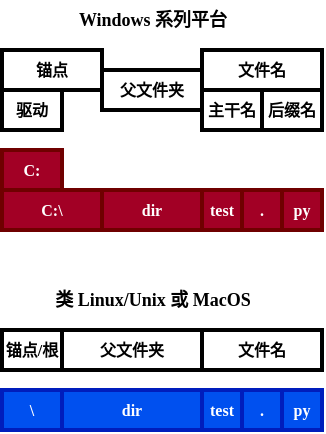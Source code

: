 <mxfile version="22.1.2" type="device">
  <diagram name="第 1 页" id="ABTM-sAJT_RgifywPAnr">
    <mxGraphModel dx="331" dy="339" grid="1" gridSize="10" guides="1" tooltips="1" connect="1" arrows="1" fold="1" page="1" pageScale="1" pageWidth="10000" pageHeight="10000" math="0" shadow="0">
      <root>
        <mxCell id="0" />
        <mxCell id="1" parent="0" />
        <mxCell id="vkOLtRYS2ULus6jTA5ll-1" value="驱动" style="whiteSpace=wrap;html=1;fontStyle=1;fontFamily=Comic Sans MS;strokeWidth=2;fontSize=8;" vertex="1" parent="1">
          <mxGeometry x="200" y="1160" width="30" height="20" as="geometry" />
        </mxCell>
        <mxCell id="vkOLtRYS2ULus6jTA5ll-7" value="锚点" style="whiteSpace=wrap;html=1;fontStyle=1;fontFamily=Comic Sans MS;strokeWidth=2;fontSize=8;" vertex="1" parent="1">
          <mxGeometry x="200" y="1140" width="50" height="20" as="geometry" />
        </mxCell>
        <mxCell id="vkOLtRYS2ULus6jTA5ll-8" value="父文件夹" style="whiteSpace=wrap;html=1;fontStyle=1;fontFamily=Comic Sans MS;strokeWidth=2;fontSize=8;" vertex="1" parent="1">
          <mxGeometry x="250" y="1150" width="50" height="20" as="geometry" />
        </mxCell>
        <mxCell id="vkOLtRYS2ULus6jTA5ll-9" value="文件名" style="whiteSpace=wrap;html=1;fontStyle=1;fontFamily=Comic Sans MS;strokeWidth=2;fontSize=8;" vertex="1" parent="1">
          <mxGeometry x="300" y="1140" width="60" height="20" as="geometry" />
        </mxCell>
        <mxCell id="vkOLtRYS2ULus6jTA5ll-10" value="主干名" style="whiteSpace=wrap;html=1;fontStyle=1;fontFamily=Comic Sans MS;strokeWidth=2;fontSize=8;" vertex="1" parent="1">
          <mxGeometry x="300" y="1160" width="30" height="20" as="geometry" />
        </mxCell>
        <mxCell id="vkOLtRYS2ULus6jTA5ll-11" value="后缀名" style="whiteSpace=wrap;html=1;fontStyle=1;fontFamily=Comic Sans MS;strokeWidth=2;fontSize=8;" vertex="1" parent="1">
          <mxGeometry x="330" y="1160" width="30" height="20" as="geometry" />
        </mxCell>
        <mxCell id="vkOLtRYS2ULus6jTA5ll-13" value="C:" style="whiteSpace=wrap;html=1;fontStyle=1;fontFamily=Comic Sans MS;strokeWidth=2;fontSize=8;fillColor=#a20025;fontColor=#ffffff;strokeColor=#6F0000;" vertex="1" parent="1">
          <mxGeometry x="200" y="1190" width="30" height="20" as="geometry" />
        </mxCell>
        <mxCell id="vkOLtRYS2ULus6jTA5ll-14" value="C:\" style="whiteSpace=wrap;html=1;fontStyle=1;fontFamily=Comic Sans MS;strokeWidth=2;fontSize=8;fillColor=#a20025;fontColor=#ffffff;strokeColor=#6F0000;" vertex="1" parent="1">
          <mxGeometry x="200" y="1210" width="50" height="20" as="geometry" />
        </mxCell>
        <mxCell id="vkOLtRYS2ULus6jTA5ll-15" value="dir" style="whiteSpace=wrap;html=1;fontStyle=1;fontFamily=Comic Sans MS;strokeWidth=2;fontSize=8;fillColor=#a20025;fontColor=#ffffff;strokeColor=#6F0000;" vertex="1" parent="1">
          <mxGeometry x="250" y="1210" width="50" height="20" as="geometry" />
        </mxCell>
        <mxCell id="vkOLtRYS2ULus6jTA5ll-16" value="test" style="whiteSpace=wrap;html=1;fontStyle=1;fontFamily=Comic Sans MS;strokeWidth=2;fontSize=8;fillColor=#a20025;fontColor=#ffffff;strokeColor=#6F0000;" vertex="1" parent="1">
          <mxGeometry x="300" y="1210" width="20" height="20" as="geometry" />
        </mxCell>
        <mxCell id="vkOLtRYS2ULus6jTA5ll-17" value="py" style="whiteSpace=wrap;html=1;fontStyle=1;fontFamily=Comic Sans MS;strokeWidth=2;fontSize=8;fillColor=#a20025;fontColor=#ffffff;strokeColor=#6F0000;" vertex="1" parent="1">
          <mxGeometry x="340" y="1210" width="20" height="20" as="geometry" />
        </mxCell>
        <mxCell id="vkOLtRYS2ULus6jTA5ll-19" value="." style="whiteSpace=wrap;html=1;fontStyle=1;fontFamily=Comic Sans MS;strokeWidth=2;fontSize=8;fillColor=#a20025;fontColor=#ffffff;strokeColor=#6F0000;" vertex="1" parent="1">
          <mxGeometry x="320" y="1210" width="20" height="20" as="geometry" />
        </mxCell>
        <mxCell id="vkOLtRYS2ULus6jTA5ll-23" value="锚点/根" style="whiteSpace=wrap;html=1;fontStyle=1;fontFamily=Comic Sans MS;strokeWidth=2;fontSize=8;" vertex="1" parent="1">
          <mxGeometry x="200" y="1280" width="30" height="20" as="geometry" />
        </mxCell>
        <mxCell id="vkOLtRYS2ULus6jTA5ll-24" value="父文件夹" style="whiteSpace=wrap;html=1;fontStyle=1;fontFamily=Comic Sans MS;strokeWidth=2;fontSize=8;" vertex="1" parent="1">
          <mxGeometry x="230" y="1280" width="70" height="20" as="geometry" />
        </mxCell>
        <mxCell id="vkOLtRYS2ULus6jTA5ll-25" value="文件名" style="whiteSpace=wrap;html=1;fontStyle=1;fontFamily=Comic Sans MS;strokeWidth=2;fontSize=8;" vertex="1" parent="1">
          <mxGeometry x="300" y="1280" width="60" height="20" as="geometry" />
        </mxCell>
        <mxCell id="vkOLtRYS2ULus6jTA5ll-28" value="\" style="whiteSpace=wrap;html=1;fontStyle=1;fontFamily=Comic Sans MS;strokeWidth=2;fontSize=8;fillColor=#0050ef;fontColor=#ffffff;strokeColor=#001DBC;" vertex="1" parent="1">
          <mxGeometry x="200" y="1310" width="30" height="20" as="geometry" />
        </mxCell>
        <mxCell id="vkOLtRYS2ULus6jTA5ll-30" value="dir" style="whiteSpace=wrap;html=1;fontStyle=1;fontFamily=Comic Sans MS;strokeWidth=2;fontSize=8;fillColor=#0050ef;fontColor=#ffffff;strokeColor=#001DBC;" vertex="1" parent="1">
          <mxGeometry x="230" y="1310" width="70" height="20" as="geometry" />
        </mxCell>
        <mxCell id="vkOLtRYS2ULus6jTA5ll-31" value="test" style="whiteSpace=wrap;html=1;fontStyle=1;fontFamily=Comic Sans MS;strokeWidth=2;fontSize=8;fillColor=#0050ef;fontColor=#ffffff;strokeColor=#001DBC;" vertex="1" parent="1">
          <mxGeometry x="300" y="1310" width="20" height="20" as="geometry" />
        </mxCell>
        <mxCell id="vkOLtRYS2ULus6jTA5ll-32" value="py" style="whiteSpace=wrap;html=1;fontStyle=1;fontFamily=Comic Sans MS;strokeWidth=2;fontSize=8;fillColor=#0050ef;fontColor=#ffffff;strokeColor=#001DBC;" vertex="1" parent="1">
          <mxGeometry x="340" y="1310" width="20" height="20" as="geometry" />
        </mxCell>
        <mxCell id="vkOLtRYS2ULus6jTA5ll-33" value="." style="whiteSpace=wrap;html=1;fontStyle=1;fontFamily=Comic Sans MS;strokeWidth=2;fontSize=8;fillColor=#0050ef;fontColor=#ffffff;strokeColor=#001DBC;" vertex="1" parent="1">
          <mxGeometry x="320" y="1310" width="20" height="20" as="geometry" />
        </mxCell>
        <mxCell id="vkOLtRYS2ULus6jTA5ll-34" value="&lt;font face=&quot;Comic Sans MS&quot; style=&quot;font-size: 9px;&quot;&gt;&lt;b style=&quot;font-size: 9px;&quot;&gt;类 Linux/Unix 或 MacOS&lt;/b&gt;&lt;/font&gt;" style="text;html=1;align=center;verticalAlign=middle;resizable=0;points=[];autosize=1;strokeColor=none;fillColor=none;fontSize=9;" vertex="1" parent="1">
          <mxGeometry x="210" y="1255" width="130" height="20" as="geometry" />
        </mxCell>
        <mxCell id="vkOLtRYS2ULus6jTA5ll-35" value="&lt;font face=&quot;Comic Sans MS&quot; style=&quot;font-size: 9px;&quot;&gt;&lt;b style=&quot;font-size: 9px;&quot;&gt;Windows 系列平台&lt;/b&gt;&lt;/font&gt;" style="text;html=1;align=center;verticalAlign=middle;resizable=0;points=[];autosize=1;strokeColor=none;fillColor=none;fontSize=9;" vertex="1" parent="1">
          <mxGeometry x="225" y="1115" width="100" height="20" as="geometry" />
        </mxCell>
      </root>
    </mxGraphModel>
  </diagram>
</mxfile>
